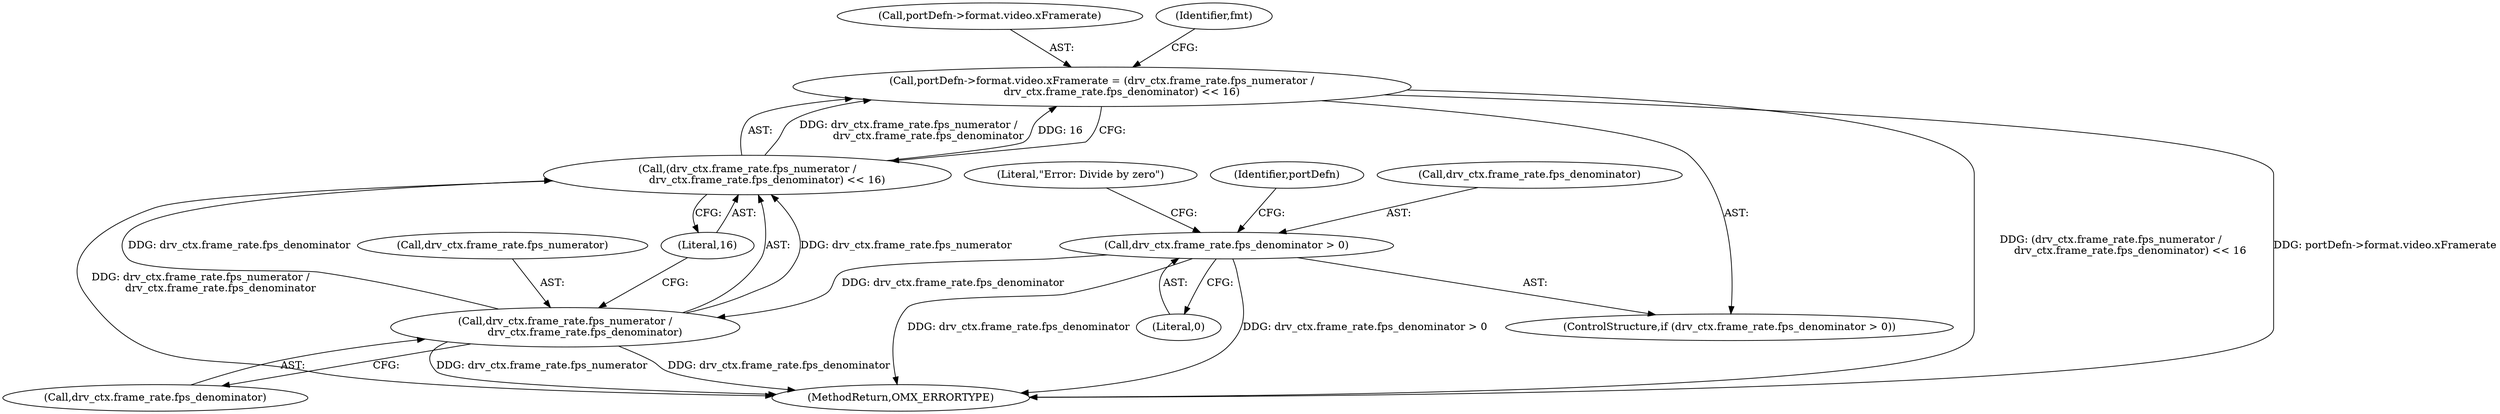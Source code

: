 digraph "0_Android_560ccdb509a7b86186fac0fce1b25bd9a3e6a6e8_3@pointer" {
"1000143" [label="(Call,portDefn->format.video.xFramerate = (drv_ctx.frame_rate.fps_numerator /\n            drv_ctx.frame_rate.fps_denominator) << 16)"];
"1000151" [label="(Call,(drv_ctx.frame_rate.fps_numerator /\n            drv_ctx.frame_rate.fps_denominator) << 16)"];
"1000152" [label="(Call,drv_ctx.frame_rate.fps_numerator /\n            drv_ctx.frame_rate.fps_denominator)"];
"1000136" [label="(Call,drv_ctx.frame_rate.fps_denominator > 0)"];
"1000151" [label="(Call,(drv_ctx.frame_rate.fps_numerator /\n            drv_ctx.frame_rate.fps_denominator) << 16)"];
"1000144" [label="(Call,portDefn->format.video.xFramerate)"];
"1000147" [label="(Identifier,portDefn)"];
"1000152" [label="(Call,drv_ctx.frame_rate.fps_numerator /\n            drv_ctx.frame_rate.fps_denominator)"];
"1000137" [label="(Call,drv_ctx.frame_rate.fps_denominator)"];
"1000163" [label="(Literal,16)"];
"1000135" [label="(ControlStructure,if (drv_ctx.frame_rate.fps_denominator > 0))"];
"1000172" [label="(Identifier,fmt)"];
"1000158" [label="(Call,drv_ctx.frame_rate.fps_denominator)"];
"1000167" [label="(Literal,\"Error: Divide by zero\")"];
"1000142" [label="(Literal,0)"];
"1000136" [label="(Call,drv_ctx.frame_rate.fps_denominator > 0)"];
"1000153" [label="(Call,drv_ctx.frame_rate.fps_numerator)"];
"1000143" [label="(Call,portDefn->format.video.xFramerate = (drv_ctx.frame_rate.fps_numerator /\n            drv_ctx.frame_rate.fps_denominator) << 16)"];
"1000641" [label="(MethodReturn,OMX_ERRORTYPE)"];
"1000143" -> "1000135"  [label="AST: "];
"1000143" -> "1000151"  [label="CFG: "];
"1000144" -> "1000143"  [label="AST: "];
"1000151" -> "1000143"  [label="AST: "];
"1000172" -> "1000143"  [label="CFG: "];
"1000143" -> "1000641"  [label="DDG: (drv_ctx.frame_rate.fps_numerator /\n            drv_ctx.frame_rate.fps_denominator) << 16"];
"1000143" -> "1000641"  [label="DDG: portDefn->format.video.xFramerate"];
"1000151" -> "1000143"  [label="DDG: drv_ctx.frame_rate.fps_numerator /\n            drv_ctx.frame_rate.fps_denominator"];
"1000151" -> "1000143"  [label="DDG: 16"];
"1000151" -> "1000163"  [label="CFG: "];
"1000152" -> "1000151"  [label="AST: "];
"1000163" -> "1000151"  [label="AST: "];
"1000151" -> "1000641"  [label="DDG: drv_ctx.frame_rate.fps_numerator /\n            drv_ctx.frame_rate.fps_denominator"];
"1000152" -> "1000151"  [label="DDG: drv_ctx.frame_rate.fps_numerator"];
"1000152" -> "1000151"  [label="DDG: drv_ctx.frame_rate.fps_denominator"];
"1000152" -> "1000158"  [label="CFG: "];
"1000153" -> "1000152"  [label="AST: "];
"1000158" -> "1000152"  [label="AST: "];
"1000163" -> "1000152"  [label="CFG: "];
"1000152" -> "1000641"  [label="DDG: drv_ctx.frame_rate.fps_denominator"];
"1000152" -> "1000641"  [label="DDG: drv_ctx.frame_rate.fps_numerator"];
"1000136" -> "1000152"  [label="DDG: drv_ctx.frame_rate.fps_denominator"];
"1000136" -> "1000135"  [label="AST: "];
"1000136" -> "1000142"  [label="CFG: "];
"1000137" -> "1000136"  [label="AST: "];
"1000142" -> "1000136"  [label="AST: "];
"1000147" -> "1000136"  [label="CFG: "];
"1000167" -> "1000136"  [label="CFG: "];
"1000136" -> "1000641"  [label="DDG: drv_ctx.frame_rate.fps_denominator > 0"];
"1000136" -> "1000641"  [label="DDG: drv_ctx.frame_rate.fps_denominator"];
}
